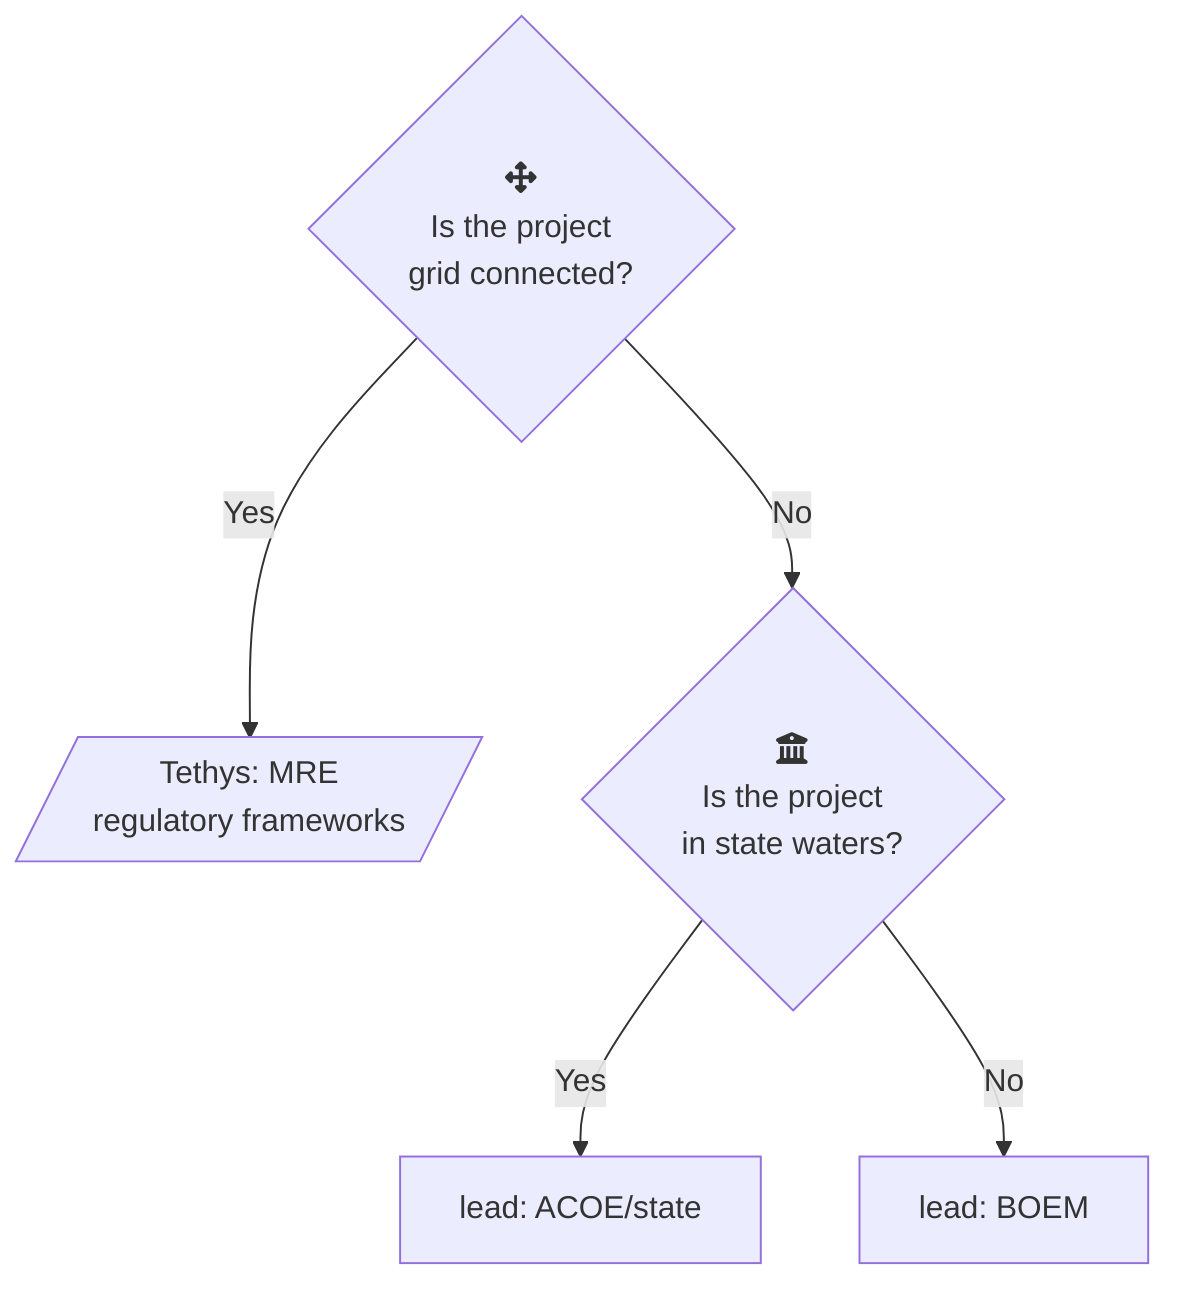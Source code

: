 graph TD
grid-->|Yes|tethys
grid-->|No|state
state-->|Yes|acoe
state-->|No|boem
grid{fa:fa-arrows-alt<br>Is the project<br>grid connected?}
tethys[/Tethys: MRE<br/>regulatory frameworks/]
%% click tethys "https://tethys.pnnl.gov/regulatory-frameworks-marine-renewable-energy#United%20States%20of%20America" "Regulatory Frameworks for Marine Renewable Energy: USA"
click tethys "./modals/test_modal.html" "Regulatory Frameworks for Marine Renewable Energy: USA"
state{fa:fa-institution<br>Is the project<br>in state waters?}
boem[lead: BOEM]
acoe[lead: ACOE/state]

%% see in mermaid-live-editor: https://mermaid-js.github.io/mermaid-live-editor/#/edit/eyJjb2RlIjoiZ3JhcGggVERcbmdyaWQtLT58WWVzfHRldGh5c1xuZ3JpZC0tPnxOb3xzdGF0ZVxuc3RhdGUtLT58WWVzfGFjb2VcbnN0YXRlLS0-fE5vfGJvZW1cbmdyaWR7ZmE6ZmEtYXJyb3dzLWFsdDxicj5JcyB0aGUgcHJvamVjdDxicj5ncmlkIGNvbm5lY3RlZD99XG50ZXRoeXNbVGV0aHlzOiBNUkU8YnIvPnJlZ3VsYXRvcnkgZnJhbWV3b3Jrc11cbmNsaWNrIHRldGh5cyBcImh0dHBzOi8vdGV0aHlzLnBubmwuZ292L3JlZ3VsYXRvcnktZnJhbWV3b3Jrcy1tYXJpbmUtcmVuZXdhYmxlLWVuZXJneSNVbml0ZWQlMjBTdGF0ZXMlMjBvZiUyMEFtZXJpY2FcIiBcIlJlZ3VsYXRvcnkgRnJhbWV3b3JrcyBmb3IgTWFyaW5lIFJlbmV3YWJsZSBFbmVyZ3k6IFVTQVwiXG5zdGF0ZXtmYTpmYS1pbnN0aXR1dGlvbjxicj5JcyB0aGUgcHJvamVjdDxicj5pbiBzdGF0ZSB3YXRlcnM_fVxuYm9lbVtsZWFkOiBCT0VNXVxuYWNvZVtsZWFkOiBBQ09FL3N0YXRlXSIsIm1lcm1haWQiOnsidGhlbWUiOiJkZWZhdWx0In0sInVwZGF0ZUVkaXRvciI6ZmFsc2V9